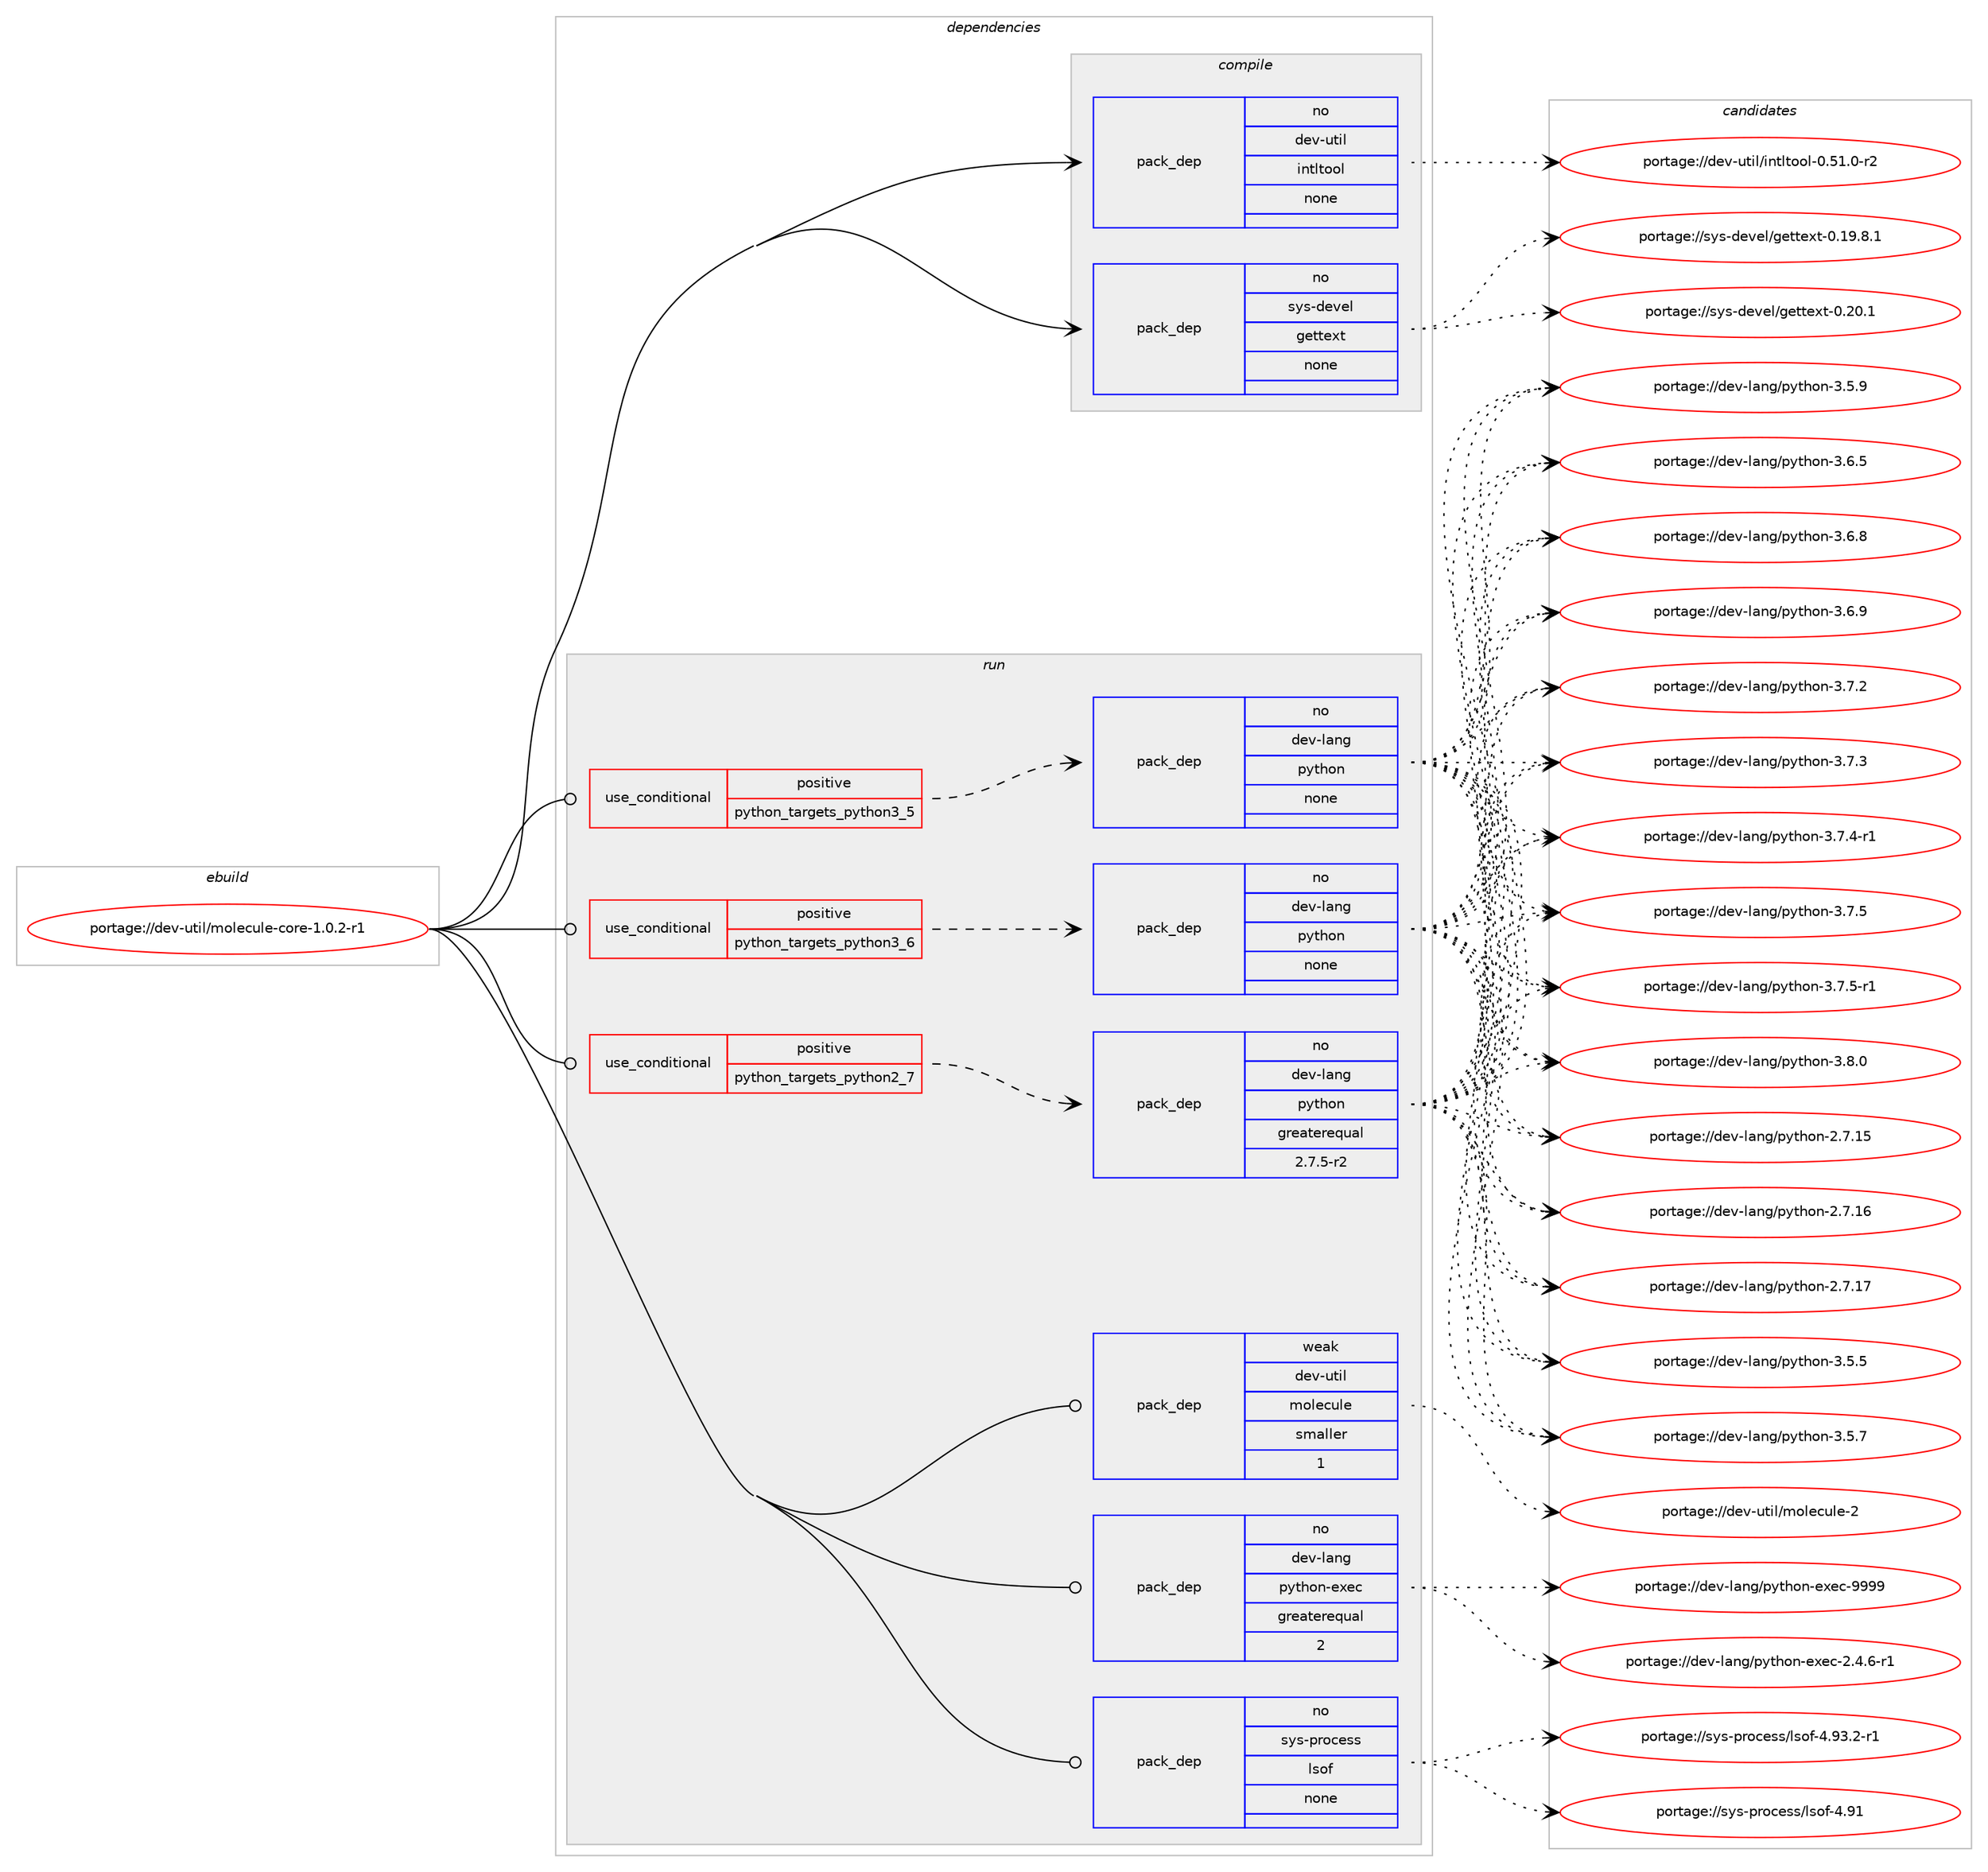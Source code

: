 digraph prolog {

# *************
# Graph options
# *************

newrank=true;
concentrate=true;
compound=true;
graph [rankdir=LR,fontname=Helvetica,fontsize=10,ranksep=1.5];#, ranksep=2.5, nodesep=0.2];
edge  [arrowhead=vee];
node  [fontname=Helvetica,fontsize=10];

# **********
# The ebuild
# **********

subgraph cluster_leftcol {
color=gray;
rank=same;
label=<<i>ebuild</i>>;
id [label="portage://dev-util/molecule-core-1.0.2-r1", color=red, width=4, href="../dev-util/molecule-core-1.0.2-r1.svg"];
}

# ****************
# The dependencies
# ****************

subgraph cluster_midcol {
color=gray;
label=<<i>dependencies</i>>;
subgraph cluster_compile {
fillcolor="#eeeeee";
style=filled;
label=<<i>compile</i>>;
subgraph pack188754 {
dependency263927 [label=<<TABLE BORDER="0" CELLBORDER="1" CELLSPACING="0" CELLPADDING="4" WIDTH="220"><TR><TD ROWSPAN="6" CELLPADDING="30">pack_dep</TD></TR><TR><TD WIDTH="110">no</TD></TR><TR><TD>dev-util</TD></TR><TR><TD>intltool</TD></TR><TR><TD>none</TD></TR><TR><TD></TD></TR></TABLE>>, shape=none, color=blue];
}
id:e -> dependency263927:w [weight=20,style="solid",arrowhead="vee"];
subgraph pack188755 {
dependency263928 [label=<<TABLE BORDER="0" CELLBORDER="1" CELLSPACING="0" CELLPADDING="4" WIDTH="220"><TR><TD ROWSPAN="6" CELLPADDING="30">pack_dep</TD></TR><TR><TD WIDTH="110">no</TD></TR><TR><TD>sys-devel</TD></TR><TR><TD>gettext</TD></TR><TR><TD>none</TD></TR><TR><TD></TD></TR></TABLE>>, shape=none, color=blue];
}
id:e -> dependency263928:w [weight=20,style="solid",arrowhead="vee"];
}
subgraph cluster_compileandrun {
fillcolor="#eeeeee";
style=filled;
label=<<i>compile and run</i>>;
}
subgraph cluster_run {
fillcolor="#eeeeee";
style=filled;
label=<<i>run</i>>;
subgraph cond71492 {
dependency263929 [label=<<TABLE BORDER="0" CELLBORDER="1" CELLSPACING="0" CELLPADDING="4"><TR><TD ROWSPAN="3" CELLPADDING="10">use_conditional</TD></TR><TR><TD>positive</TD></TR><TR><TD>python_targets_python2_7</TD></TR></TABLE>>, shape=none, color=red];
subgraph pack188756 {
dependency263930 [label=<<TABLE BORDER="0" CELLBORDER="1" CELLSPACING="0" CELLPADDING="4" WIDTH="220"><TR><TD ROWSPAN="6" CELLPADDING="30">pack_dep</TD></TR><TR><TD WIDTH="110">no</TD></TR><TR><TD>dev-lang</TD></TR><TR><TD>python</TD></TR><TR><TD>greaterequal</TD></TR><TR><TD>2.7.5-r2</TD></TR></TABLE>>, shape=none, color=blue];
}
dependency263929:e -> dependency263930:w [weight=20,style="dashed",arrowhead="vee"];
}
id:e -> dependency263929:w [weight=20,style="solid",arrowhead="odot"];
subgraph cond71493 {
dependency263931 [label=<<TABLE BORDER="0" CELLBORDER="1" CELLSPACING="0" CELLPADDING="4"><TR><TD ROWSPAN="3" CELLPADDING="10">use_conditional</TD></TR><TR><TD>positive</TD></TR><TR><TD>python_targets_python3_5</TD></TR></TABLE>>, shape=none, color=red];
subgraph pack188757 {
dependency263932 [label=<<TABLE BORDER="0" CELLBORDER="1" CELLSPACING="0" CELLPADDING="4" WIDTH="220"><TR><TD ROWSPAN="6" CELLPADDING="30">pack_dep</TD></TR><TR><TD WIDTH="110">no</TD></TR><TR><TD>dev-lang</TD></TR><TR><TD>python</TD></TR><TR><TD>none</TD></TR><TR><TD></TD></TR></TABLE>>, shape=none, color=blue];
}
dependency263931:e -> dependency263932:w [weight=20,style="dashed",arrowhead="vee"];
}
id:e -> dependency263931:w [weight=20,style="solid",arrowhead="odot"];
subgraph cond71494 {
dependency263933 [label=<<TABLE BORDER="0" CELLBORDER="1" CELLSPACING="0" CELLPADDING="4"><TR><TD ROWSPAN="3" CELLPADDING="10">use_conditional</TD></TR><TR><TD>positive</TD></TR><TR><TD>python_targets_python3_6</TD></TR></TABLE>>, shape=none, color=red];
subgraph pack188758 {
dependency263934 [label=<<TABLE BORDER="0" CELLBORDER="1" CELLSPACING="0" CELLPADDING="4" WIDTH="220"><TR><TD ROWSPAN="6" CELLPADDING="30">pack_dep</TD></TR><TR><TD WIDTH="110">no</TD></TR><TR><TD>dev-lang</TD></TR><TR><TD>python</TD></TR><TR><TD>none</TD></TR><TR><TD></TD></TR></TABLE>>, shape=none, color=blue];
}
dependency263933:e -> dependency263934:w [weight=20,style="dashed",arrowhead="vee"];
}
id:e -> dependency263933:w [weight=20,style="solid",arrowhead="odot"];
subgraph pack188759 {
dependency263935 [label=<<TABLE BORDER="0" CELLBORDER="1" CELLSPACING="0" CELLPADDING="4" WIDTH="220"><TR><TD ROWSPAN="6" CELLPADDING="30">pack_dep</TD></TR><TR><TD WIDTH="110">no</TD></TR><TR><TD>dev-lang</TD></TR><TR><TD>python-exec</TD></TR><TR><TD>greaterequal</TD></TR><TR><TD>2</TD></TR></TABLE>>, shape=none, color=blue];
}
id:e -> dependency263935:w [weight=20,style="solid",arrowhead="odot"];
subgraph pack188760 {
dependency263936 [label=<<TABLE BORDER="0" CELLBORDER="1" CELLSPACING="0" CELLPADDING="4" WIDTH="220"><TR><TD ROWSPAN="6" CELLPADDING="30">pack_dep</TD></TR><TR><TD WIDTH="110">no</TD></TR><TR><TD>sys-process</TD></TR><TR><TD>lsof</TD></TR><TR><TD>none</TD></TR><TR><TD></TD></TR></TABLE>>, shape=none, color=blue];
}
id:e -> dependency263936:w [weight=20,style="solid",arrowhead="odot"];
subgraph pack188761 {
dependency263937 [label=<<TABLE BORDER="0" CELLBORDER="1" CELLSPACING="0" CELLPADDING="4" WIDTH="220"><TR><TD ROWSPAN="6" CELLPADDING="30">pack_dep</TD></TR><TR><TD WIDTH="110">weak</TD></TR><TR><TD>dev-util</TD></TR><TR><TD>molecule</TD></TR><TR><TD>smaller</TD></TR><TR><TD>1</TD></TR></TABLE>>, shape=none, color=blue];
}
id:e -> dependency263937:w [weight=20,style="solid",arrowhead="odot"];
}
}

# **************
# The candidates
# **************

subgraph cluster_choices {
rank=same;
color=gray;
label=<<i>candidates</i>>;

subgraph choice188754 {
color=black;
nodesep=1;
choiceportage1001011184511711610510847105110116108116111111108454846534946484511450 [label="portage://dev-util/intltool-0.51.0-r2", color=red, width=4,href="../dev-util/intltool-0.51.0-r2.svg"];
dependency263927:e -> choiceportage1001011184511711610510847105110116108116111111108454846534946484511450:w [style=dotted,weight="100"];
}
subgraph choice188755 {
color=black;
nodesep=1;
choiceportage1151211154510010111810110847103101116116101120116454846495746564649 [label="portage://sys-devel/gettext-0.19.8.1", color=red, width=4,href="../sys-devel/gettext-0.19.8.1.svg"];
choiceportage115121115451001011181011084710310111611610112011645484650484649 [label="portage://sys-devel/gettext-0.20.1", color=red, width=4,href="../sys-devel/gettext-0.20.1.svg"];
dependency263928:e -> choiceportage1151211154510010111810110847103101116116101120116454846495746564649:w [style=dotted,weight="100"];
dependency263928:e -> choiceportage115121115451001011181011084710310111611610112011645484650484649:w [style=dotted,weight="100"];
}
subgraph choice188756 {
color=black;
nodesep=1;
choiceportage10010111845108971101034711212111610411111045504655464953 [label="portage://dev-lang/python-2.7.15", color=red, width=4,href="../dev-lang/python-2.7.15.svg"];
choiceportage10010111845108971101034711212111610411111045504655464954 [label="portage://dev-lang/python-2.7.16", color=red, width=4,href="../dev-lang/python-2.7.16.svg"];
choiceportage10010111845108971101034711212111610411111045504655464955 [label="portage://dev-lang/python-2.7.17", color=red, width=4,href="../dev-lang/python-2.7.17.svg"];
choiceportage100101118451089711010347112121116104111110455146534653 [label="portage://dev-lang/python-3.5.5", color=red, width=4,href="../dev-lang/python-3.5.5.svg"];
choiceportage100101118451089711010347112121116104111110455146534655 [label="portage://dev-lang/python-3.5.7", color=red, width=4,href="../dev-lang/python-3.5.7.svg"];
choiceportage100101118451089711010347112121116104111110455146534657 [label="portage://dev-lang/python-3.5.9", color=red, width=4,href="../dev-lang/python-3.5.9.svg"];
choiceportage100101118451089711010347112121116104111110455146544653 [label="portage://dev-lang/python-3.6.5", color=red, width=4,href="../dev-lang/python-3.6.5.svg"];
choiceportage100101118451089711010347112121116104111110455146544656 [label="portage://dev-lang/python-3.6.8", color=red, width=4,href="../dev-lang/python-3.6.8.svg"];
choiceportage100101118451089711010347112121116104111110455146544657 [label="portage://dev-lang/python-3.6.9", color=red, width=4,href="../dev-lang/python-3.6.9.svg"];
choiceportage100101118451089711010347112121116104111110455146554650 [label="portage://dev-lang/python-3.7.2", color=red, width=4,href="../dev-lang/python-3.7.2.svg"];
choiceportage100101118451089711010347112121116104111110455146554651 [label="portage://dev-lang/python-3.7.3", color=red, width=4,href="../dev-lang/python-3.7.3.svg"];
choiceportage1001011184510897110103471121211161041111104551465546524511449 [label="portage://dev-lang/python-3.7.4-r1", color=red, width=4,href="../dev-lang/python-3.7.4-r1.svg"];
choiceportage100101118451089711010347112121116104111110455146554653 [label="portage://dev-lang/python-3.7.5", color=red, width=4,href="../dev-lang/python-3.7.5.svg"];
choiceportage1001011184510897110103471121211161041111104551465546534511449 [label="portage://dev-lang/python-3.7.5-r1", color=red, width=4,href="../dev-lang/python-3.7.5-r1.svg"];
choiceportage100101118451089711010347112121116104111110455146564648 [label="portage://dev-lang/python-3.8.0", color=red, width=4,href="../dev-lang/python-3.8.0.svg"];
dependency263930:e -> choiceportage10010111845108971101034711212111610411111045504655464953:w [style=dotted,weight="100"];
dependency263930:e -> choiceportage10010111845108971101034711212111610411111045504655464954:w [style=dotted,weight="100"];
dependency263930:e -> choiceportage10010111845108971101034711212111610411111045504655464955:w [style=dotted,weight="100"];
dependency263930:e -> choiceportage100101118451089711010347112121116104111110455146534653:w [style=dotted,weight="100"];
dependency263930:e -> choiceportage100101118451089711010347112121116104111110455146534655:w [style=dotted,weight="100"];
dependency263930:e -> choiceportage100101118451089711010347112121116104111110455146534657:w [style=dotted,weight="100"];
dependency263930:e -> choiceportage100101118451089711010347112121116104111110455146544653:w [style=dotted,weight="100"];
dependency263930:e -> choiceportage100101118451089711010347112121116104111110455146544656:w [style=dotted,weight="100"];
dependency263930:e -> choiceportage100101118451089711010347112121116104111110455146544657:w [style=dotted,weight="100"];
dependency263930:e -> choiceportage100101118451089711010347112121116104111110455146554650:w [style=dotted,weight="100"];
dependency263930:e -> choiceportage100101118451089711010347112121116104111110455146554651:w [style=dotted,weight="100"];
dependency263930:e -> choiceportage1001011184510897110103471121211161041111104551465546524511449:w [style=dotted,weight="100"];
dependency263930:e -> choiceportage100101118451089711010347112121116104111110455146554653:w [style=dotted,weight="100"];
dependency263930:e -> choiceportage1001011184510897110103471121211161041111104551465546534511449:w [style=dotted,weight="100"];
dependency263930:e -> choiceportage100101118451089711010347112121116104111110455146564648:w [style=dotted,weight="100"];
}
subgraph choice188757 {
color=black;
nodesep=1;
choiceportage10010111845108971101034711212111610411111045504655464953 [label="portage://dev-lang/python-2.7.15", color=red, width=4,href="../dev-lang/python-2.7.15.svg"];
choiceportage10010111845108971101034711212111610411111045504655464954 [label="portage://dev-lang/python-2.7.16", color=red, width=4,href="../dev-lang/python-2.7.16.svg"];
choiceportage10010111845108971101034711212111610411111045504655464955 [label="portage://dev-lang/python-2.7.17", color=red, width=4,href="../dev-lang/python-2.7.17.svg"];
choiceportage100101118451089711010347112121116104111110455146534653 [label="portage://dev-lang/python-3.5.5", color=red, width=4,href="../dev-lang/python-3.5.5.svg"];
choiceportage100101118451089711010347112121116104111110455146534655 [label="portage://dev-lang/python-3.5.7", color=red, width=4,href="../dev-lang/python-3.5.7.svg"];
choiceportage100101118451089711010347112121116104111110455146534657 [label="portage://dev-lang/python-3.5.9", color=red, width=4,href="../dev-lang/python-3.5.9.svg"];
choiceportage100101118451089711010347112121116104111110455146544653 [label="portage://dev-lang/python-3.6.5", color=red, width=4,href="../dev-lang/python-3.6.5.svg"];
choiceportage100101118451089711010347112121116104111110455146544656 [label="portage://dev-lang/python-3.6.8", color=red, width=4,href="../dev-lang/python-3.6.8.svg"];
choiceportage100101118451089711010347112121116104111110455146544657 [label="portage://dev-lang/python-3.6.9", color=red, width=4,href="../dev-lang/python-3.6.9.svg"];
choiceportage100101118451089711010347112121116104111110455146554650 [label="portage://dev-lang/python-3.7.2", color=red, width=4,href="../dev-lang/python-3.7.2.svg"];
choiceportage100101118451089711010347112121116104111110455146554651 [label="portage://dev-lang/python-3.7.3", color=red, width=4,href="../dev-lang/python-3.7.3.svg"];
choiceportage1001011184510897110103471121211161041111104551465546524511449 [label="portage://dev-lang/python-3.7.4-r1", color=red, width=4,href="../dev-lang/python-3.7.4-r1.svg"];
choiceportage100101118451089711010347112121116104111110455146554653 [label="portage://dev-lang/python-3.7.5", color=red, width=4,href="../dev-lang/python-3.7.5.svg"];
choiceportage1001011184510897110103471121211161041111104551465546534511449 [label="portage://dev-lang/python-3.7.5-r1", color=red, width=4,href="../dev-lang/python-3.7.5-r1.svg"];
choiceportage100101118451089711010347112121116104111110455146564648 [label="portage://dev-lang/python-3.8.0", color=red, width=4,href="../dev-lang/python-3.8.0.svg"];
dependency263932:e -> choiceportage10010111845108971101034711212111610411111045504655464953:w [style=dotted,weight="100"];
dependency263932:e -> choiceportage10010111845108971101034711212111610411111045504655464954:w [style=dotted,weight="100"];
dependency263932:e -> choiceportage10010111845108971101034711212111610411111045504655464955:w [style=dotted,weight="100"];
dependency263932:e -> choiceportage100101118451089711010347112121116104111110455146534653:w [style=dotted,weight="100"];
dependency263932:e -> choiceportage100101118451089711010347112121116104111110455146534655:w [style=dotted,weight="100"];
dependency263932:e -> choiceportage100101118451089711010347112121116104111110455146534657:w [style=dotted,weight="100"];
dependency263932:e -> choiceportage100101118451089711010347112121116104111110455146544653:w [style=dotted,weight="100"];
dependency263932:e -> choiceportage100101118451089711010347112121116104111110455146544656:w [style=dotted,weight="100"];
dependency263932:e -> choiceportage100101118451089711010347112121116104111110455146544657:w [style=dotted,weight="100"];
dependency263932:e -> choiceportage100101118451089711010347112121116104111110455146554650:w [style=dotted,weight="100"];
dependency263932:e -> choiceportage100101118451089711010347112121116104111110455146554651:w [style=dotted,weight="100"];
dependency263932:e -> choiceportage1001011184510897110103471121211161041111104551465546524511449:w [style=dotted,weight="100"];
dependency263932:e -> choiceportage100101118451089711010347112121116104111110455146554653:w [style=dotted,weight="100"];
dependency263932:e -> choiceportage1001011184510897110103471121211161041111104551465546534511449:w [style=dotted,weight="100"];
dependency263932:e -> choiceportage100101118451089711010347112121116104111110455146564648:w [style=dotted,weight="100"];
}
subgraph choice188758 {
color=black;
nodesep=1;
choiceportage10010111845108971101034711212111610411111045504655464953 [label="portage://dev-lang/python-2.7.15", color=red, width=4,href="../dev-lang/python-2.7.15.svg"];
choiceportage10010111845108971101034711212111610411111045504655464954 [label="portage://dev-lang/python-2.7.16", color=red, width=4,href="../dev-lang/python-2.7.16.svg"];
choiceportage10010111845108971101034711212111610411111045504655464955 [label="portage://dev-lang/python-2.7.17", color=red, width=4,href="../dev-lang/python-2.7.17.svg"];
choiceportage100101118451089711010347112121116104111110455146534653 [label="portage://dev-lang/python-3.5.5", color=red, width=4,href="../dev-lang/python-3.5.5.svg"];
choiceportage100101118451089711010347112121116104111110455146534655 [label="portage://dev-lang/python-3.5.7", color=red, width=4,href="../dev-lang/python-3.5.7.svg"];
choiceportage100101118451089711010347112121116104111110455146534657 [label="portage://dev-lang/python-3.5.9", color=red, width=4,href="../dev-lang/python-3.5.9.svg"];
choiceportage100101118451089711010347112121116104111110455146544653 [label="portage://dev-lang/python-3.6.5", color=red, width=4,href="../dev-lang/python-3.6.5.svg"];
choiceportage100101118451089711010347112121116104111110455146544656 [label="portage://dev-lang/python-3.6.8", color=red, width=4,href="../dev-lang/python-3.6.8.svg"];
choiceportage100101118451089711010347112121116104111110455146544657 [label="portage://dev-lang/python-3.6.9", color=red, width=4,href="../dev-lang/python-3.6.9.svg"];
choiceportage100101118451089711010347112121116104111110455146554650 [label="portage://dev-lang/python-3.7.2", color=red, width=4,href="../dev-lang/python-3.7.2.svg"];
choiceportage100101118451089711010347112121116104111110455146554651 [label="portage://dev-lang/python-3.7.3", color=red, width=4,href="../dev-lang/python-3.7.3.svg"];
choiceportage1001011184510897110103471121211161041111104551465546524511449 [label="portage://dev-lang/python-3.7.4-r1", color=red, width=4,href="../dev-lang/python-3.7.4-r1.svg"];
choiceportage100101118451089711010347112121116104111110455146554653 [label="portage://dev-lang/python-3.7.5", color=red, width=4,href="../dev-lang/python-3.7.5.svg"];
choiceportage1001011184510897110103471121211161041111104551465546534511449 [label="portage://dev-lang/python-3.7.5-r1", color=red, width=4,href="../dev-lang/python-3.7.5-r1.svg"];
choiceportage100101118451089711010347112121116104111110455146564648 [label="portage://dev-lang/python-3.8.0", color=red, width=4,href="../dev-lang/python-3.8.0.svg"];
dependency263934:e -> choiceportage10010111845108971101034711212111610411111045504655464953:w [style=dotted,weight="100"];
dependency263934:e -> choiceportage10010111845108971101034711212111610411111045504655464954:w [style=dotted,weight="100"];
dependency263934:e -> choiceportage10010111845108971101034711212111610411111045504655464955:w [style=dotted,weight="100"];
dependency263934:e -> choiceportage100101118451089711010347112121116104111110455146534653:w [style=dotted,weight="100"];
dependency263934:e -> choiceportage100101118451089711010347112121116104111110455146534655:w [style=dotted,weight="100"];
dependency263934:e -> choiceportage100101118451089711010347112121116104111110455146534657:w [style=dotted,weight="100"];
dependency263934:e -> choiceportage100101118451089711010347112121116104111110455146544653:w [style=dotted,weight="100"];
dependency263934:e -> choiceportage100101118451089711010347112121116104111110455146544656:w [style=dotted,weight="100"];
dependency263934:e -> choiceportage100101118451089711010347112121116104111110455146544657:w [style=dotted,weight="100"];
dependency263934:e -> choiceportage100101118451089711010347112121116104111110455146554650:w [style=dotted,weight="100"];
dependency263934:e -> choiceportage100101118451089711010347112121116104111110455146554651:w [style=dotted,weight="100"];
dependency263934:e -> choiceportage1001011184510897110103471121211161041111104551465546524511449:w [style=dotted,weight="100"];
dependency263934:e -> choiceportage100101118451089711010347112121116104111110455146554653:w [style=dotted,weight="100"];
dependency263934:e -> choiceportage1001011184510897110103471121211161041111104551465546534511449:w [style=dotted,weight="100"];
dependency263934:e -> choiceportage100101118451089711010347112121116104111110455146564648:w [style=dotted,weight="100"];
}
subgraph choice188759 {
color=black;
nodesep=1;
choiceportage10010111845108971101034711212111610411111045101120101994550465246544511449 [label="portage://dev-lang/python-exec-2.4.6-r1", color=red, width=4,href="../dev-lang/python-exec-2.4.6-r1.svg"];
choiceportage10010111845108971101034711212111610411111045101120101994557575757 [label="portage://dev-lang/python-exec-9999", color=red, width=4,href="../dev-lang/python-exec-9999.svg"];
dependency263935:e -> choiceportage10010111845108971101034711212111610411111045101120101994550465246544511449:w [style=dotted,weight="100"];
dependency263935:e -> choiceportage10010111845108971101034711212111610411111045101120101994557575757:w [style=dotted,weight="100"];
}
subgraph choice188760 {
color=black;
nodesep=1;
choiceportage1151211154511211411199101115115471081151111024552465749 [label="portage://sys-process/lsof-4.91", color=red, width=4,href="../sys-process/lsof-4.91.svg"];
choiceportage115121115451121141119910111511547108115111102455246575146504511449 [label="portage://sys-process/lsof-4.93.2-r1", color=red, width=4,href="../sys-process/lsof-4.93.2-r1.svg"];
dependency263936:e -> choiceportage1151211154511211411199101115115471081151111024552465749:w [style=dotted,weight="100"];
dependency263936:e -> choiceportage115121115451121141119910111511547108115111102455246575146504511449:w [style=dotted,weight="100"];
}
subgraph choice188761 {
color=black;
nodesep=1;
choiceportage1001011184511711610510847109111108101991171081014550 [label="portage://dev-util/molecule-2", color=red, width=4,href="../dev-util/molecule-2.svg"];
dependency263937:e -> choiceportage1001011184511711610510847109111108101991171081014550:w [style=dotted,weight="100"];
}
}

}
